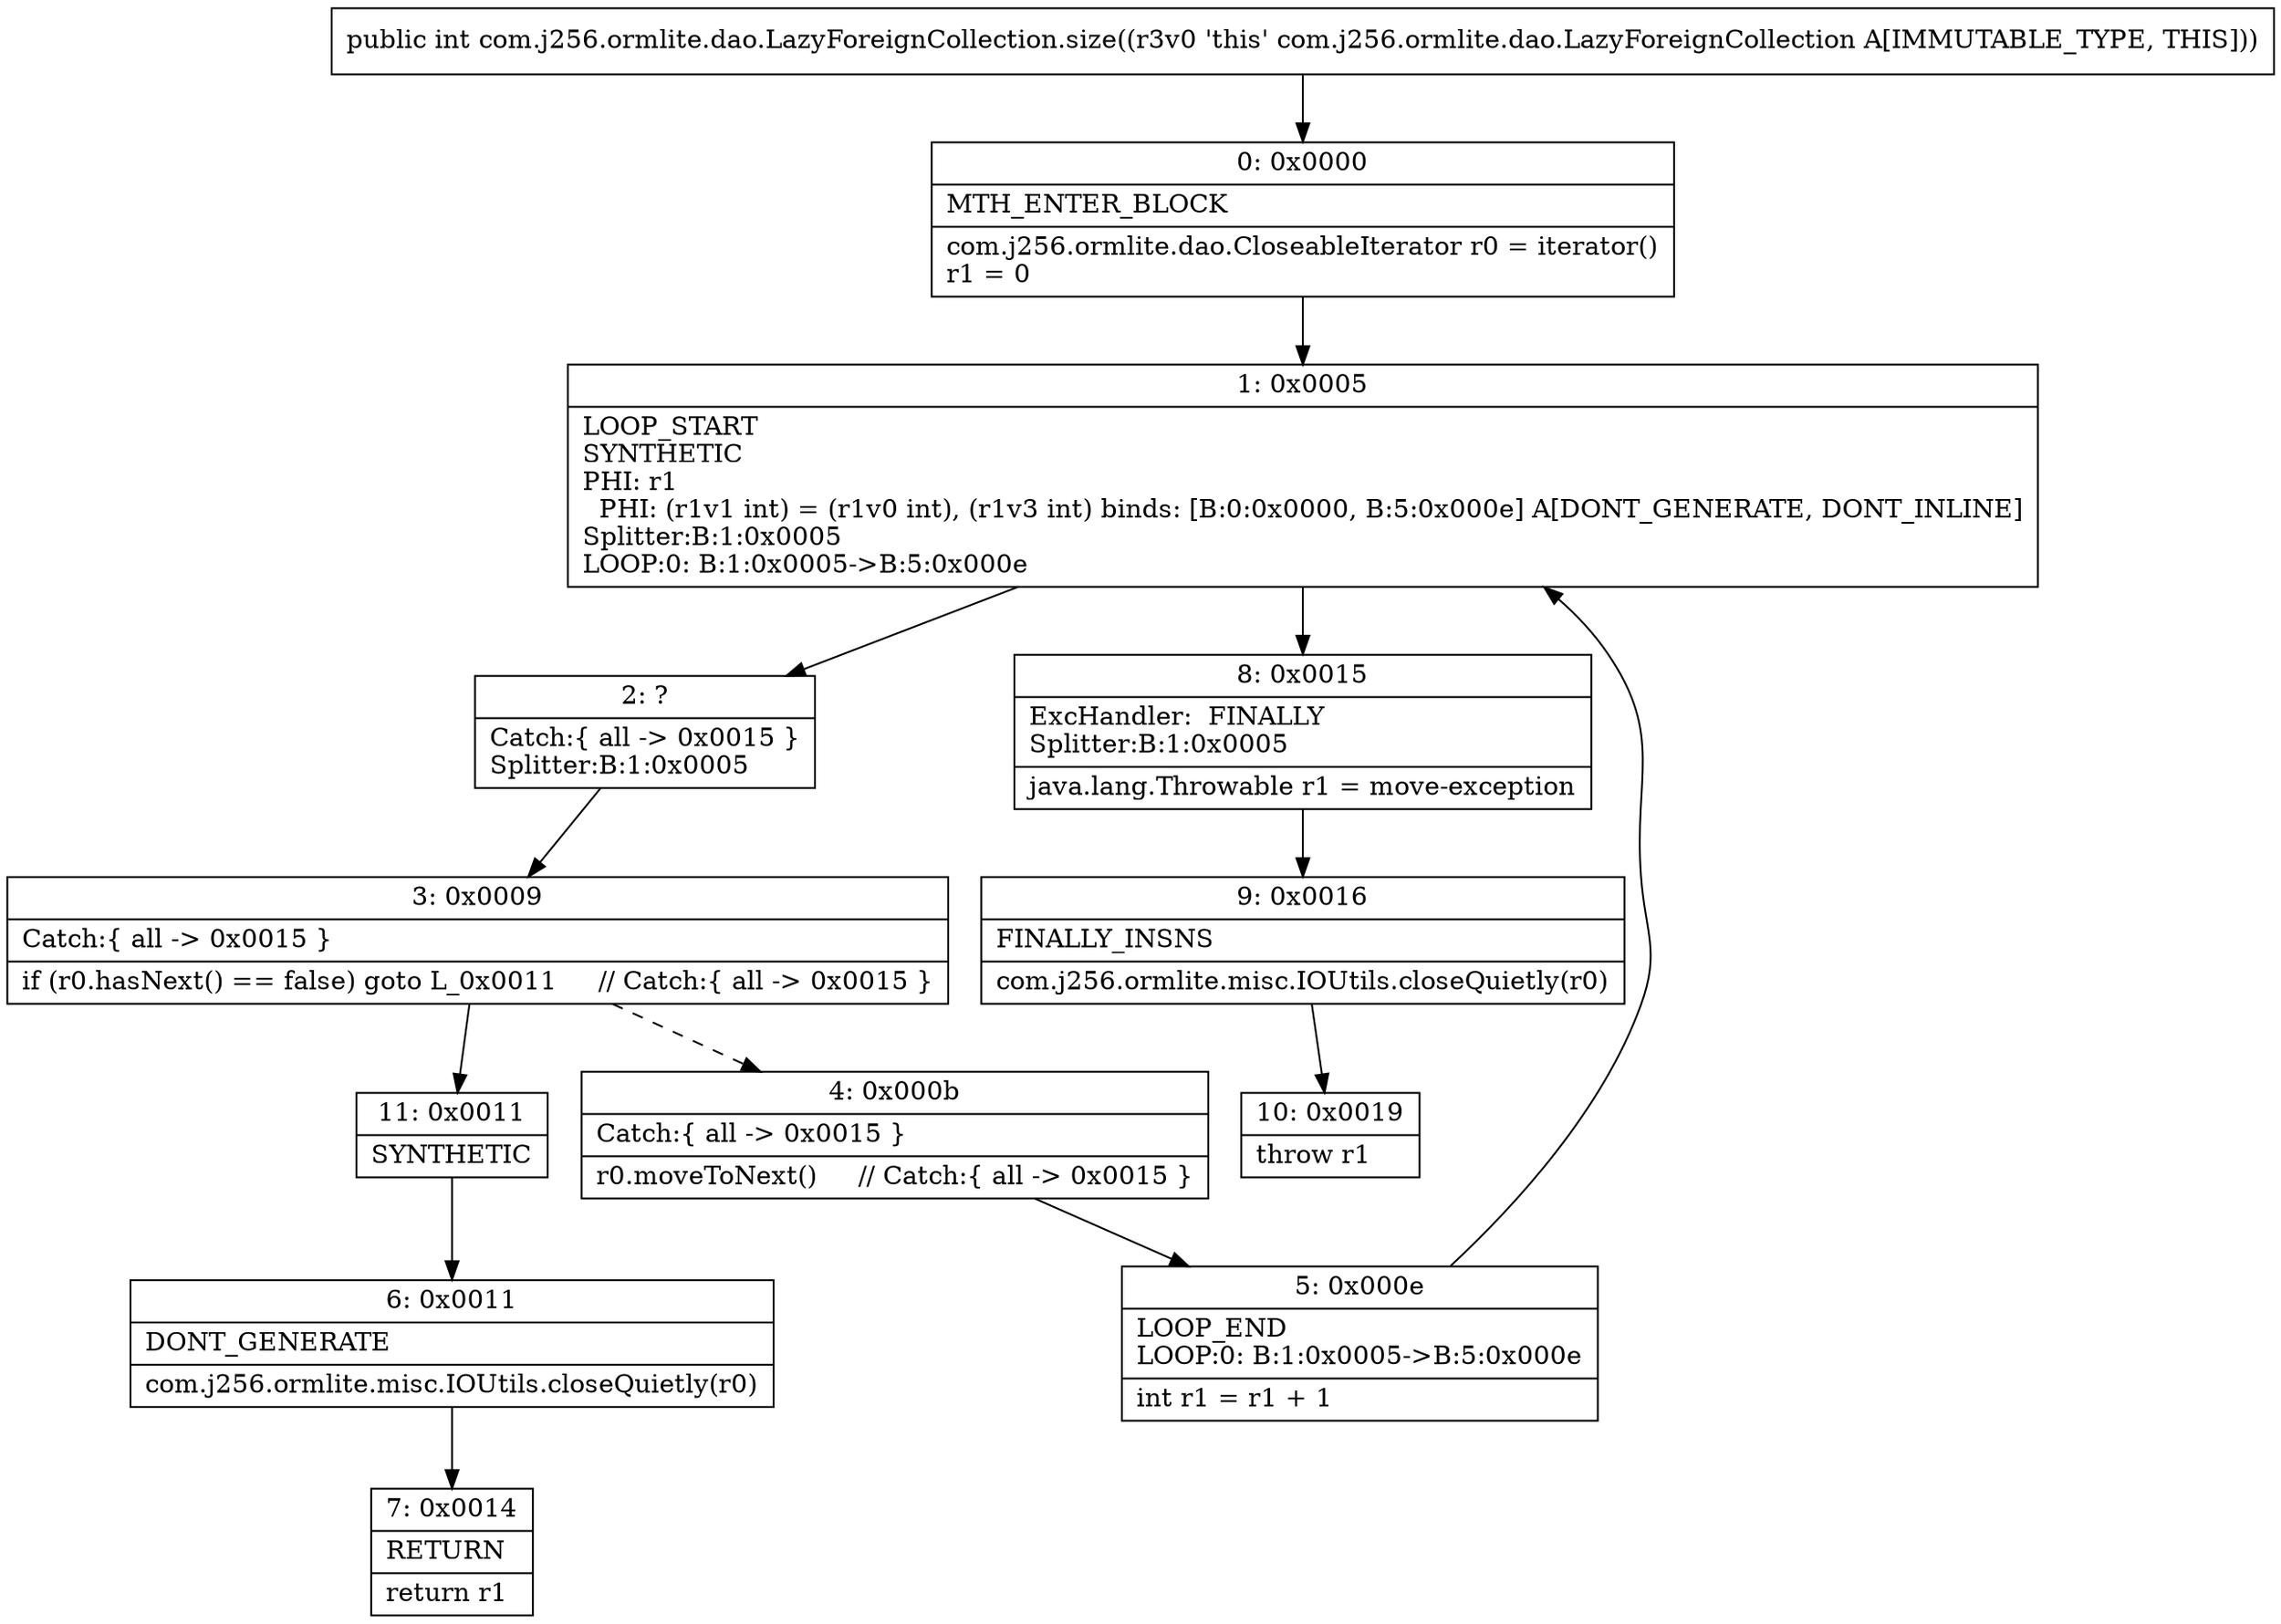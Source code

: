 digraph "CFG forcom.j256.ormlite.dao.LazyForeignCollection.size()I" {
Node_0 [shape=record,label="{0\:\ 0x0000|MTH_ENTER_BLOCK\l|com.j256.ormlite.dao.CloseableIterator r0 = iterator()\lr1 = 0\l}"];
Node_1 [shape=record,label="{1\:\ 0x0005|LOOP_START\lSYNTHETIC\lPHI: r1 \l  PHI: (r1v1 int) = (r1v0 int), (r1v3 int) binds: [B:0:0x0000, B:5:0x000e] A[DONT_GENERATE, DONT_INLINE]\lSplitter:B:1:0x0005\lLOOP:0: B:1:0x0005\-\>B:5:0x000e\l}"];
Node_2 [shape=record,label="{2\:\ ?|Catch:\{ all \-\> 0x0015 \}\lSplitter:B:1:0x0005\l}"];
Node_3 [shape=record,label="{3\:\ 0x0009|Catch:\{ all \-\> 0x0015 \}\l|if (r0.hasNext() == false) goto L_0x0011     \/\/ Catch:\{ all \-\> 0x0015 \}\l}"];
Node_4 [shape=record,label="{4\:\ 0x000b|Catch:\{ all \-\> 0x0015 \}\l|r0.moveToNext()     \/\/ Catch:\{ all \-\> 0x0015 \}\l}"];
Node_5 [shape=record,label="{5\:\ 0x000e|LOOP_END\lLOOP:0: B:1:0x0005\-\>B:5:0x000e\l|int r1 = r1 + 1\l}"];
Node_6 [shape=record,label="{6\:\ 0x0011|DONT_GENERATE\l|com.j256.ormlite.misc.IOUtils.closeQuietly(r0)\l}"];
Node_7 [shape=record,label="{7\:\ 0x0014|RETURN\l|return r1\l}"];
Node_8 [shape=record,label="{8\:\ 0x0015|ExcHandler:  FINALLY\lSplitter:B:1:0x0005\l|java.lang.Throwable r1 = move\-exception\l}"];
Node_9 [shape=record,label="{9\:\ 0x0016|FINALLY_INSNS\l|com.j256.ormlite.misc.IOUtils.closeQuietly(r0)\l}"];
Node_10 [shape=record,label="{10\:\ 0x0019|throw r1\l}"];
Node_11 [shape=record,label="{11\:\ 0x0011|SYNTHETIC\l}"];
MethodNode[shape=record,label="{public int com.j256.ormlite.dao.LazyForeignCollection.size((r3v0 'this' com.j256.ormlite.dao.LazyForeignCollection A[IMMUTABLE_TYPE, THIS])) }"];
MethodNode -> Node_0;
Node_0 -> Node_1;
Node_1 -> Node_2;
Node_1 -> Node_8;
Node_2 -> Node_3;
Node_3 -> Node_4[style=dashed];
Node_3 -> Node_11;
Node_4 -> Node_5;
Node_5 -> Node_1;
Node_6 -> Node_7;
Node_8 -> Node_9;
Node_9 -> Node_10;
Node_11 -> Node_6;
}

